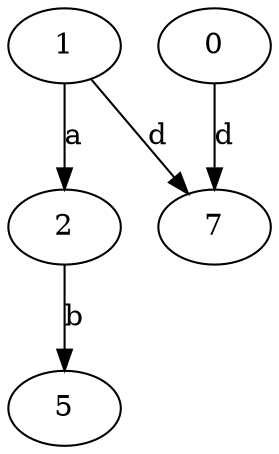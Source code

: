 strict digraph  {
1;
0;
2;
5;
7;
1 -> 2  [label=a];
1 -> 7  [label=d];
0 -> 7  [label=d];
2 -> 5  [label=b];
}
